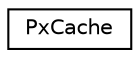 digraph "Graphical Class Hierarchy"
{
  edge [fontname="Helvetica",fontsize="10",labelfontname="Helvetica",labelfontsize="10"];
  node [fontname="Helvetica",fontsize="10",shape=record];
  rankdir="LR";
  Node0 [label="PxCache",height=0.2,width=0.4,color="black", fillcolor="white", style="filled",URL="$structPxCache.html",tooltip="A structure to cache contact information produced by LL contact gen functions. "];
}
